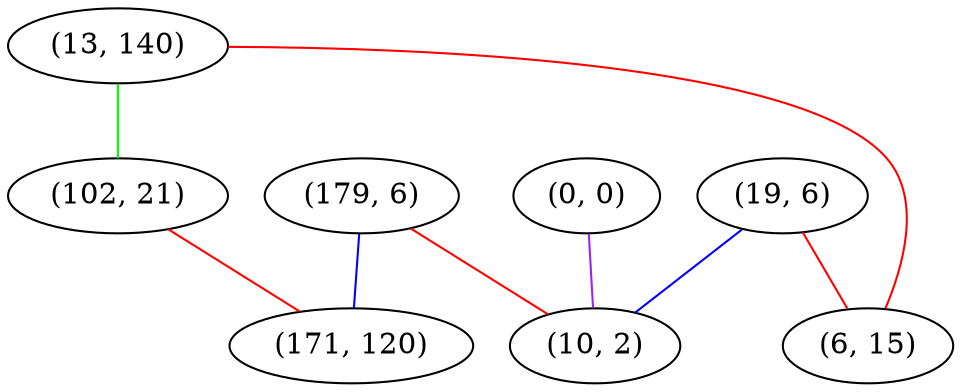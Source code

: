 graph "" {
"(13, 140)";
"(0, 0)";
"(179, 6)";
"(19, 6)";
"(102, 21)";
"(171, 120)";
"(6, 15)";
"(10, 2)";
"(13, 140)" -- "(6, 15)"  [color=red, key=0, weight=1];
"(13, 140)" -- "(102, 21)"  [color=green, key=0, weight=2];
"(0, 0)" -- "(10, 2)"  [color=purple, key=0, weight=4];
"(179, 6)" -- "(171, 120)"  [color=blue, key=0, weight=3];
"(179, 6)" -- "(10, 2)"  [color=red, key=0, weight=1];
"(19, 6)" -- "(6, 15)"  [color=red, key=0, weight=1];
"(19, 6)" -- "(10, 2)"  [color=blue, key=0, weight=3];
"(102, 21)" -- "(171, 120)"  [color=red, key=0, weight=1];
}
